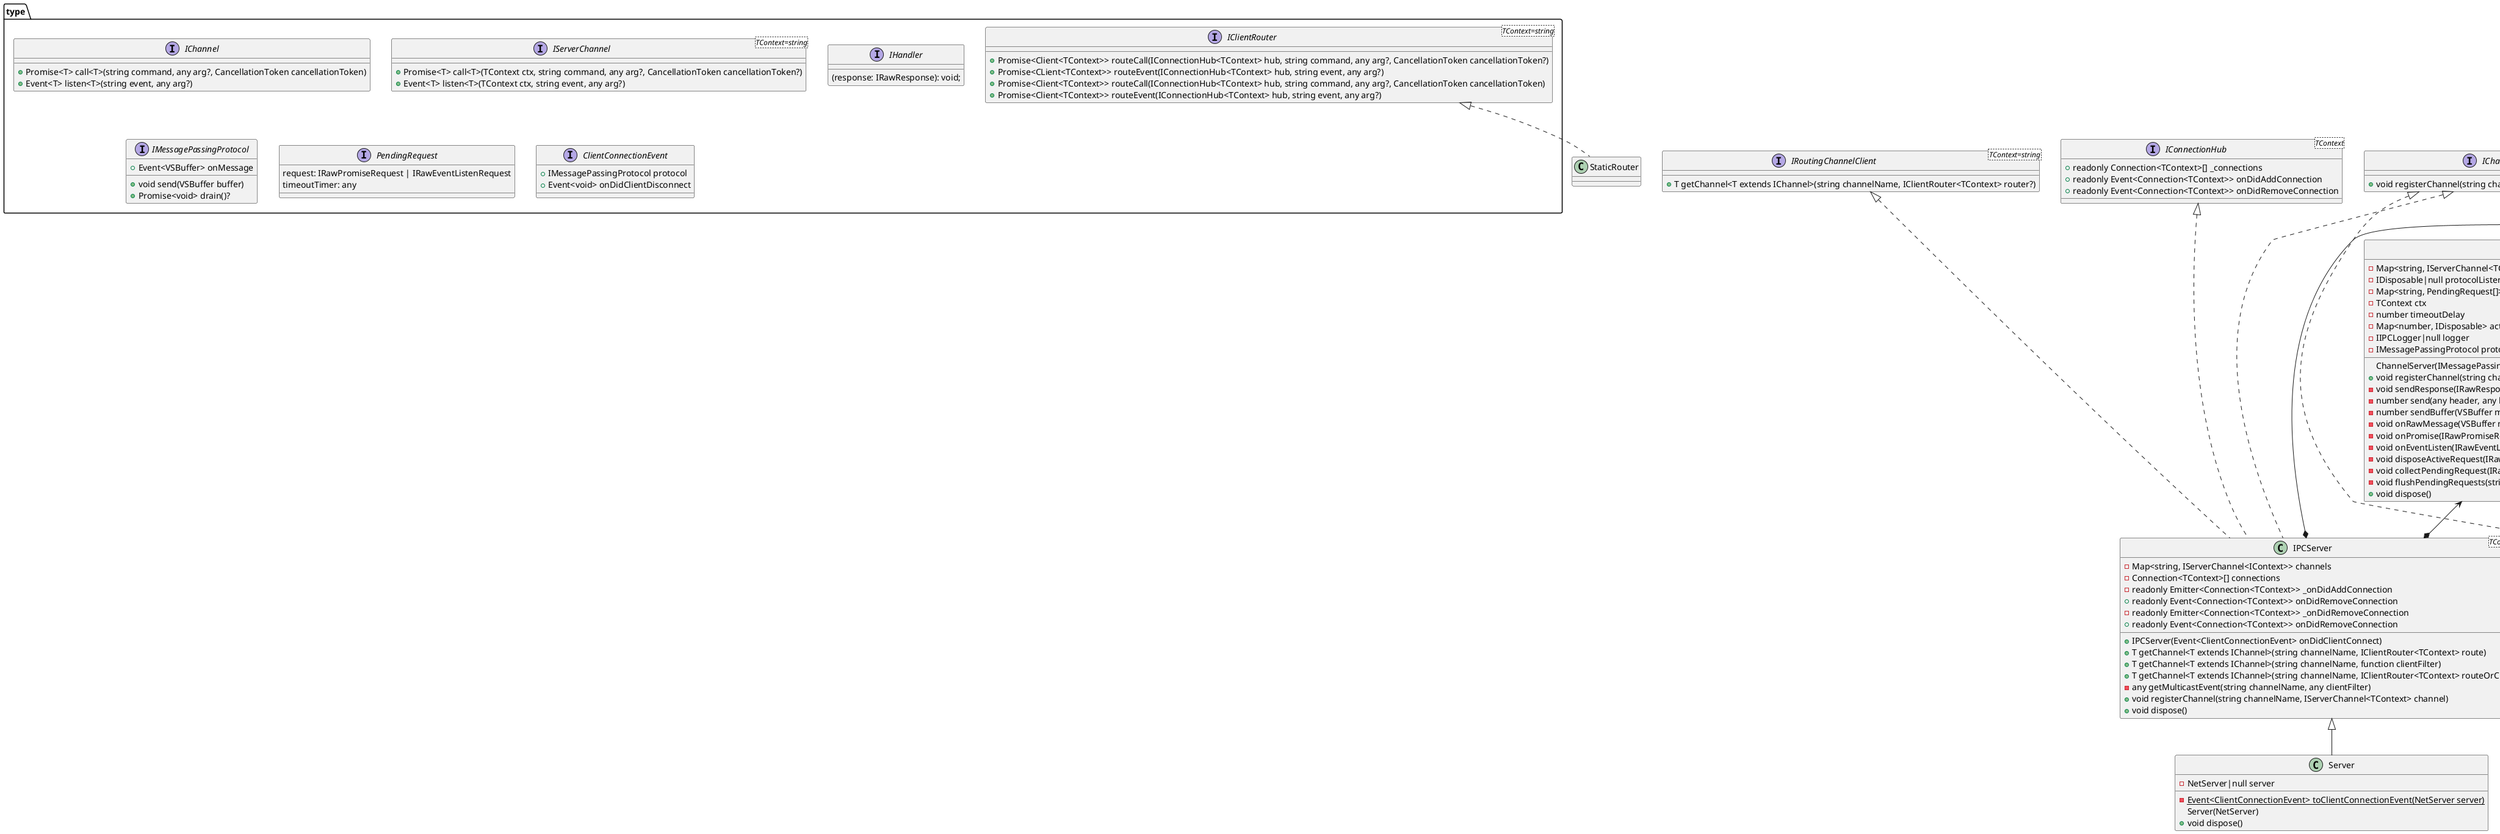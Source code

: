 @startuml src.vs.base.parts.ipc.common.ipc.ts
    interface IDisposable {}
    ' An `IChannel` is an abstraction over a collection of commands
    ' You can `call` several commands on a channel, each taking at
    ' most one single argument. A `call` always returns a promise
    ' with at most one single return value.
    interface type.IChannel{
        + Promise<T> call<T>(string command, any arg?, CancellationToken cancellationToken)
        + Event<T> listen<T>(string event, any arg?)
    }
    ' counterpart：某人的counter part是指与他有相似职位的人；某物的counter part是指与它有相似功能的物
    ' An `IServerChannel` is the counter part to `IChannel`,on the server-side.
    interface type.IServerChannel<TContext=string>{
        + Promise<T> call<T>(TContext ctx, string command, any arg?, CancellationToken cancellationToken?)
        + Event<T> listen<T>(TContext ctx, string event, any arg?)
    }
    interface type.IHandler {
        (response: IRawResponse): void;
    }
    interface type.IMessagePassingProtocol {
        + void send(VSBuffer buffer)
        + Promise<void> drain()?
        + Event<VSBuffer> onMessage
    }
    ' An `IClientRouter` is responsible for routing calls to specific channels, 
    ' in scenarios in which there are multiple possible channels (each from a separate client) to pick from
    interface type.IClientRouter<TContext=string>{
        + Promise<Client<TContext>> routeCall(IConnectionHub<TContext> hub, string command, any arg?, CancellationToken cancellationToken?)
        + Promise<CLient<TContext>> routeEvent(IConnectionHub<TContext> hub, string event, any arg?)
    }
    ' An `IChannelServer` hosts a collection of  You are able to register channels onto it, provided a channel name.
    interface IChannelServer<TContext = string> {
        + void registerChannel(string channelName, IServerChannel<TContext> channel)
    }
    ' An `IChannelClient` has access to a collection of  You are able to get those channels, given their channel name.
    interface IChannelClient {
        + T getChannel<T extends IChannel>(string channelName)
    }
    interface Client<TContext> {
        + readonly TContext ctx
    }
    interface IConnectionHub<TContext> {
        + readonly Connection<TContext>[] _connections
        + readonly Event<Connection<TContext>> onDidAddConnection
        + readonly Event<Connection<TContext>> onDidRemoveConnection
    }
    ' An `IClientRouter` is responsible for routing calls to specific channels
    ' in scenarios in which there are multiple possible channels (each from a separate client) to pick from.
    interface type.IClientRouter<TContext=string> {
        + Promise<Client<TContext>> routeCall(IConnectionHub<TContext> hub, string command, any arg?, CancellationToken cancellationToken)
        + Promise<Client<TContext>> routeEvent(IConnectionHub<TContext> hub, string event, any arg?)
    }
    ' Similar to the `IChannelClient`, you can get channels from this
    ' collection of  The difference being that in the
    ' `IRoutingChannelClient`, there are multiple clients providing
    ' the same channel. You'll need to pass in an `IClientRouter` in
    ' order to pick the right one
    interface IRoutingChannelClient<TContext=string> {
        + T getChannel<T extends IChannel>(string channelName, IClientRouter<TContext> router?)
    }
    interface IReader {
        + VSBuffer read(number bytes)
    }
    interface IWriter {
        + void write(VSBuffer buffer)
    }
    class BufferReader {
        - muber pos
        BufferReader(VSBuffer buffer)
        + VSBuffer read(number bytes)
    }
    class BufferWriter {
        - VSBuffer[] buffers
        + VSBuffer buffer()
        + void write(VSBuffer buffer)
    }
    interface type.PendingRequest {
        request: IRawPromiseRequest | IRawEventListenRequest
        timeoutTimer: any
    }
    class ChannelServer<TContext=string> {
        - Map<string, IServerChannel<TContext>> channels
        - IDisposable|null protocolListener
        - Map<string, PendingRequest[]> pendingRequests
        - TContext ctx
        - number timeoutDelay
        - Map<number, IDisposable> activeRequests
        - IIPCLogger|null logger
        - IMessagePassingProtocol protocol
        ChannelServer(IMessagePassingProtocol protocol, TContext ctx, IIPCLogger|null logger, number timeoutDelay)
        + void registerChannel(string channelName, IServerChannel<TContext> channel)
        - void sendResponse(IRawResponse response)
        - number send(any header, any body)
        - number sendBuffer(VSBuffer message)
        - void onRawMessage(VSBuffer message)
        - void onPromise(IRawPromiseRequest request)
        - void onEventListen(IRawEventListenRequest request)
        - void disposeActiveRequest(IRawRequest request)
        - void collectPendingRequest(IRawPromiseRequest|IRawEventListenRequest request)
        - void flushPendingRequests(string channelName)
        + void dispose()
    }
    interface IIPCLogger {
        + void logIncoming(number msgLength, number requestId, RequestInitiator initiator, string str, any data?)
        + void logOutgoing(number msgLength, number requestId, RequestInitiator initiator, string str, any data?)
    }
    class ChannelClient {
        - State state
        - Map<number, IHandler> handlers
        - number lastRequestId
        - IDisposable|null protocolListener
        - readonly Emitter<void> _onDidInitialize
        - Set<IDisposable> activeRequests
        - IIPCLogger|null logger
        - IMessagePassingProtocol protocol
    
        ChannelClient(IMessagePassingProtocol protocol, IIPCLogger|null logger)
        + T getChannel<T extends IChannel>(string channelName)
        - Promise<any> requestPromise(string channelName, string name, any arg?, CancellationToken cancellationToken)
        - Event<any> requestEvent(string channelName, string name, any arg?)
        - void sendRequest(IRawRequest request)
        - number send(any header, any body)
        - number sendBuffer(VSBuffer message)
        - void onBuffer(VSBuffer message)
        - void onResponse(IRawResponse response)
        - Promise<void> whenInitialized()
        + void dispose()
    }
    interface type.ClientConnectionEvent {
        + IMessagePassingProtocol protocol
        + Event<void> onDidClientDisconnect
    }
    interface Connection<TContext> {
        + readonly ChannelServer<TContext> channelServer
        + readonly ChannelClient channelClient
    }
    ' An `IPCServer` is both a channel server and a routing channel client
    ' As the owner of a protocol, you should extend both this
    ' and the `IPCClient` classes to get IPC implementations for your protocol.
    class IPCServer<TContext = string> {
        - Map<string, IServerChannel<IContext>> channels
        - Connection<TContext>[] connections
        - readonly Emitter<Connection<TContext>> _onDidAddConnection
        + readonly Event<Connection<TContext>> onDidRemoveConnection
        - readonly Emitter<Connection<TContext>> _onDidRemoveConnection
        + readonly Event<Connection<TContext>> onDidRemoveConnection
        + IPCServer(Event<ClientConnectionEvent> onDidClientConnect)
        + T getChannel<T extends IChannel>(string channelName, IClientRouter<TContext> route)
        + T getChannel<T extends IChannel>(string channelName, function clientFilter)
        + T getChannel<T extends IChannel>(string channelName, IClientRouter<TContext> routeOrClientFilter)
        - any getMulticastEvent(string channelName, any clientFilter)
        + void registerChannel(string channelName, IServerChannel<TContext> channel)
        + void dispose()
    }
    ' An `IPCClient` is both a channel client and a channel server.
    ' As the owner of a protocol, you should extend both this
    ' and the `IPCClient` classes to get IPC implementations
    ' for your protocol.
    class IPCClient<TContext=string> {
        - ChannelClient channelClient
        - ChannelServer<TContext> channelServer
        IPCClient(IMessagePassingProtocol protocol, TContext ctx, IIPCLogger|null ipcLogger)
        + T getChannel<T extends IChannel>(string channelName)
        + void registerChannel(string channelName, IServerChannel<TContext> channel)
        + void dispose()
    }
    class StaticRouter {

    }
    interface IBaseChannelOptions {
        + boolean disableMarshalling?
    }
    interface IChannelReceiverOptions {

    }
    interface IChannelSenderOptions {
        + unknown context?
        + Map<string, unknown> properties
    }
    class IPCLogger {

    }
    ' 应用
    class Server {
        - {static} Event<ClientConnectionEvent> toClientConnectionEvent(NetServer server)
        - NetServer|null server
        Server(NetServer)
        + void dispose()
    }
    class CClient<TContent=string>{
        + {static} Client<TContext> fromSocket<TContext=string>(ISocket socket, TContext id)
        get Event<void> onClose()
        Client(Protocol|PersistentProtocol protocol, TContext id, IIPCLogger ipcLoger)
        + void dispose()
    }
    IReader <|-- BufferReader
    IWriter <|-- BufferWriter
    IChannelServer <|.. ChannelServer
    IDisposable <|.. ChannelServer
    BufferReader <.. ChannelServer
    BufferWriter <.. ChannelServer
    IChannelClient <|.. ChannelClient
    IDisposable <|.. ChannelClient
    Emitter <--* ChannelClient
    BufferReader <.. ChannelClient
    BufferWriter <.. ChannelClient
    Client <|-- Connection
    IChannelServer <|.. IPCServer
    IRoutingChannelClient <|... IPCServer
    IConnectionHub <|... IPCServer
    IDisposable <|.. IPCServer
    Emitter <---* IPCServer
    ChannelServer <--* IPCServer
    ChannelClient <--* IPCServer
    IChannelClient <|... IPCClient
    IChannelServer <|.. IPCClient
    IDisposable <|.. IPCClient
    ChannelClient <--* IPCClient
    ChannelServer <--* IPCClient
    IClientRouter <|.. StaticRouter
    IBaseChannelOptions <|-- IChannelReceiverOptions
    IBaseChannelOptions <|-- IChannelSenderOptions
    IIPCLogger <|.. IPCLogger
    ' ---------------------------main ---------------------
    IPCServer <|-- Server
    IPCClient <|-- CClient
    together {
        class ChannelClient
        class ChannelServer
    }
    together {
        class IPCServer
        class IPCClient
    }
@enduml
@startuml src.vs.base.parts.ipc.common.ipcelectron.ts
    interface IMessagePassingProtocol {}
    interface Sender {
        void send(string channel, unknown msg)
    }
    class Protocol {
        Protocol(Sender sender, Event<VSBuffer> onMessage)
        + void send(VSBuffer message)
        + void dispose()
    }
    IMessagePassingProtocol <|.. Protocol
@enduml
@startuml src.vs.base.parts.ipc.node.ipccp.ts
    interface IDisposable {}
    interface IChannelClient {}
    interface IIPCOptions {

    }
    class IPCServer<TContext> {}
    class Server<TContext extends string> {

    }
    class Client {

    }
    IPCServer <|-- Server
    IDisposable <|.. Client
    IChannelClient <|.. Client
@enduml
@startuml extensions.git.src.ipc.ipcServer.ts
    interface IIPCHandler {
        + Promise<any> handle(any request)
    }
    interface IIPCServer {
        + readonly string|undefined ipcHandlePath
        + any getEnv()
        + Disposable registerHandler(string name, IIPCHandler handler)
    }
    class IPCServer {
        - Map<string IIPCServer> handlers
        IPCServer(http.Server server, string _ipcHandlePath)
        + Disposable registerHandler(string name, IIPCHandler handler)
        - void onRequest(http.IncomingMessage req, http.ServerResponse res)
        + any getEnv()
        + void dispose()
    }
    Disposable <|-- IIPCServer
    IIPCServer <|.. IPCServer
    Disposable <|.. IPCServer
@enduml